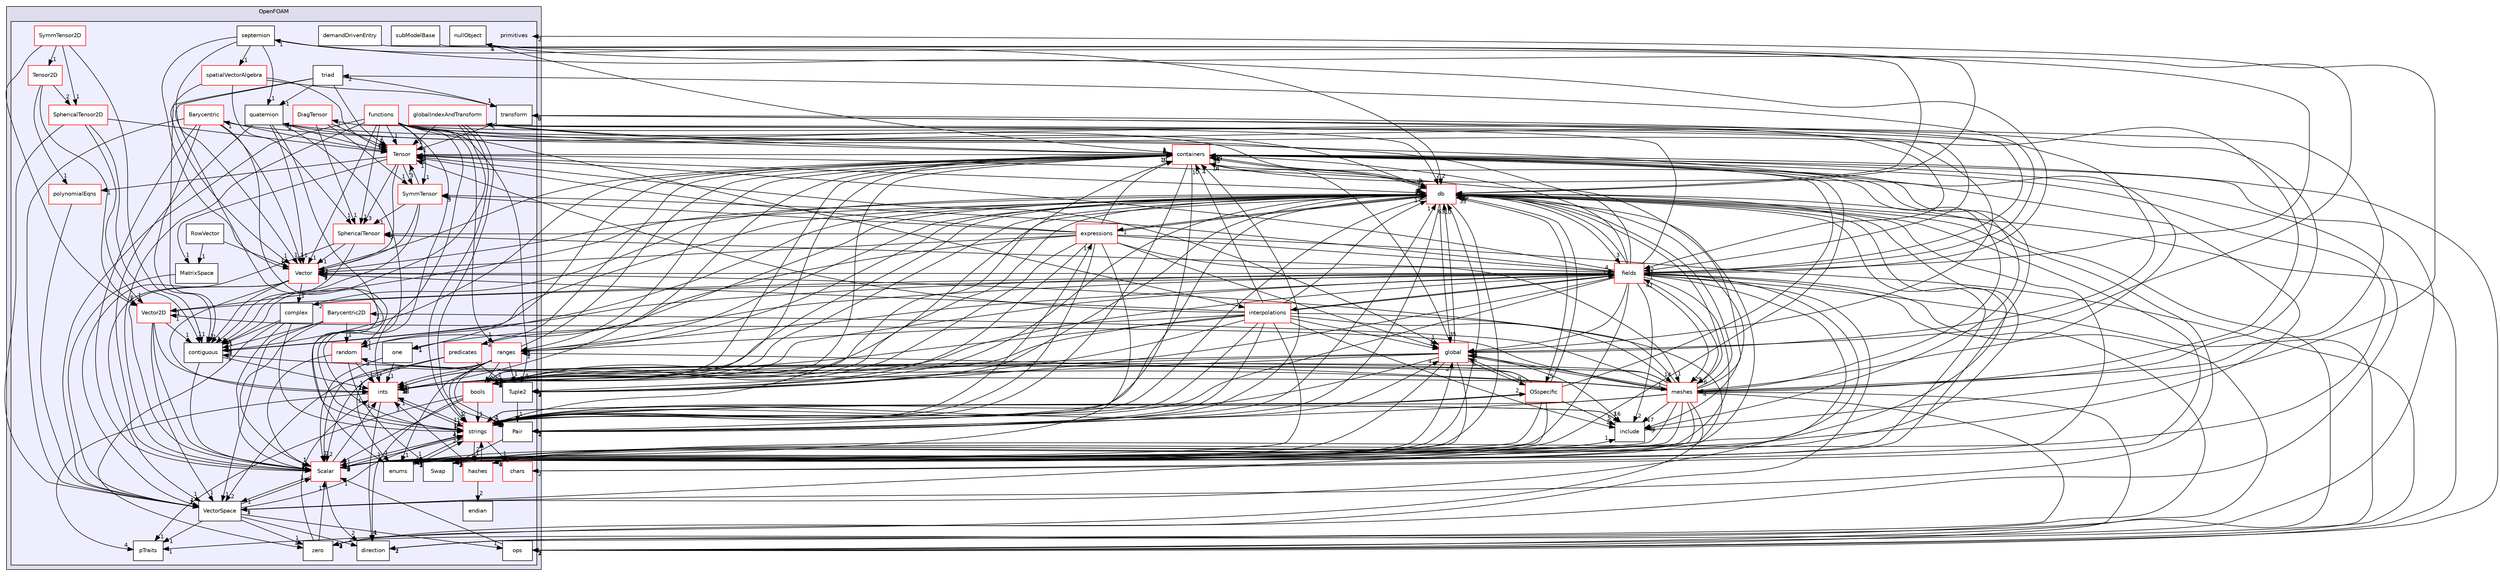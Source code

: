 digraph "src/OpenFOAM/primitives" {
  bgcolor=transparent;
  compound=true
  node [ fontsize="10", fontname="Helvetica"];
  edge [ labelfontsize="10", labelfontname="Helvetica"];
  subgraph clusterdir_c5473ff19b20e6ec4dfe5c310b3778a8 {
    graph [ bgcolor="#ddddee", pencolor="black", label="OpenFOAM" fontname="Helvetica", fontsize="10", URL="dir_c5473ff19b20e6ec4dfe5c310b3778a8.html"]
  subgraph clusterdir_3e50f45338116b169052b428016851aa {
    graph [ bgcolor="#eeeeff", pencolor="black", label="" URL="dir_3e50f45338116b169052b428016851aa.html"];
    dir_3e50f45338116b169052b428016851aa [shape=plaintext label="primitives"];
    dir_3c304ef3481c622fb6086e7ef28ab35d [shape=box label="Barycentric" color="red" fillcolor="white" style="filled" URL="dir_3c304ef3481c622fb6086e7ef28ab35d.html"];
    dir_6e8a170138ae6b8d987b72ceda6fbe53 [shape=box label="Barycentric2D" color="red" fillcolor="white" style="filled" URL="dir_6e8a170138ae6b8d987b72ceda6fbe53.html"];
    dir_a082e25d5e52ccf3d098e28b00b761b2 [shape=box label="bools" color="red" fillcolor="white" style="filled" URL="dir_a082e25d5e52ccf3d098e28b00b761b2.html"];
    dir_88dabb3705a9b13be16987836626f570 [shape=box label="chars" color="red" fillcolor="white" style="filled" URL="dir_88dabb3705a9b13be16987836626f570.html"];
    dir_9b55caa1365775a4268140b8f5b75f1d [shape=box label="complex" color="black" fillcolor="white" style="filled" URL="dir_9b55caa1365775a4268140b8f5b75f1d.html"];
    dir_1b29830830533868fb04f0e807b2ad78 [shape=box label="contiguous" color="black" fillcolor="white" style="filled" URL="dir_1b29830830533868fb04f0e807b2ad78.html"];
    dir_1ed90ee36d758fb385aa8ec7e8669419 [shape=box label="demandDrivenEntry" color="black" fillcolor="white" style="filled" URL="dir_1ed90ee36d758fb385aa8ec7e8669419.html"];
    dir_537bace1925cccf901fb30a89ca4875a [shape=box label="DiagTensor" color="red" fillcolor="white" style="filled" URL="dir_537bace1925cccf901fb30a89ca4875a.html"];
    dir_19dbf0591cffda9f7a5a990739e1850d [shape=box label="direction" color="black" fillcolor="white" style="filled" URL="dir_19dbf0591cffda9f7a5a990739e1850d.html"];
    dir_b969870e063da0027f3eeeec2b37d4ff [shape=box label="endian" color="black" fillcolor="white" style="filled" URL="dir_b969870e063da0027f3eeeec2b37d4ff.html"];
    dir_b997e59254caaf3bad833df621f73e31 [shape=box label="enums" color="black" fillcolor="white" style="filled" URL="dir_b997e59254caaf3bad833df621f73e31.html"];
    dir_d9e7e9a9f2a6b8c09f93ad92e1b15a84 [shape=box label="functions" color="red" fillcolor="white" style="filled" URL="dir_d9e7e9a9f2a6b8c09f93ad92e1b15a84.html"];
    dir_9dc1ed12f67003981c0fdb09742bb52c [shape=box label="globalIndexAndTransform" color="red" fillcolor="white" style="filled" URL="dir_9dc1ed12f67003981c0fdb09742bb52c.html"];
    dir_4283faa153a5178e565ef547cd992a0a [shape=box label="hashes" color="red" fillcolor="white" style="filled" URL="dir_4283faa153a5178e565ef547cd992a0a.html"];
    dir_086c067a0e64eeb439d30ae0c44248d8 [shape=box label="ints" color="red" fillcolor="white" style="filled" URL="dir_086c067a0e64eeb439d30ae0c44248d8.html"];
    dir_74bb8d3ac938216a63ff87e7c9cc403c [shape=box label="MatrixSpace" color="black" fillcolor="white" style="filled" URL="dir_74bb8d3ac938216a63ff87e7c9cc403c.html"];
    dir_7aca3e0a7045fc902b8f4d4bfc476d9f [shape=box label="nullObject" color="black" fillcolor="white" style="filled" URL="dir_7aca3e0a7045fc902b8f4d4bfc476d9f.html"];
    dir_688e2bf6a1af855b6f70d5e0e0f050d5 [shape=box label="one" color="black" fillcolor="white" style="filled" URL="dir_688e2bf6a1af855b6f70d5e0e0f050d5.html"];
    dir_a75a9acad7a860e8b6287c25a4913686 [shape=box label="ops" color="black" fillcolor="white" style="filled" URL="dir_a75a9acad7a860e8b6287c25a4913686.html"];
    dir_4866e0e18efe39e2716d157b44dfa36c [shape=box label="Pair" color="black" fillcolor="white" style="filled" URL="dir_4866e0e18efe39e2716d157b44dfa36c.html"];
    dir_ea22b97d585b581f8109179e40307995 [shape=box label="polynomialEqns" color="red" fillcolor="white" style="filled" URL="dir_ea22b97d585b581f8109179e40307995.html"];
    dir_c5310d42e60bc2d86d8ccd69cfb60245 [shape=box label="predicates" color="red" fillcolor="white" style="filled" URL="dir_c5310d42e60bc2d86d8ccd69cfb60245.html"];
    dir_a71222f4f105181f964ceb320add37f5 [shape=box label="pTraits" color="black" fillcolor="white" style="filled" URL="dir_a71222f4f105181f964ceb320add37f5.html"];
    dir_7f2355fb07e96b002f5e0fef21d9e5dc [shape=box label="quaternion" color="black" fillcolor="white" style="filled" URL="dir_7f2355fb07e96b002f5e0fef21d9e5dc.html"];
    dir_fe902bc9ff5b589eb0ead5d28c94889f [shape=box label="random" color="red" fillcolor="white" style="filled" URL="dir_fe902bc9ff5b589eb0ead5d28c94889f.html"];
    dir_4c2d2f51554615c82797d0537eafbb2e [shape=box label="ranges" color="red" fillcolor="white" style="filled" URL="dir_4c2d2f51554615c82797d0537eafbb2e.html"];
    dir_3073982a3e901484828b41a110ebd059 [shape=box label="RowVector" color="black" fillcolor="white" style="filled" URL="dir_3073982a3e901484828b41a110ebd059.html"];
    dir_b4f4914e791ff496381862f16be45bae [shape=box label="Scalar" color="red" fillcolor="white" style="filled" URL="dir_b4f4914e791ff496381862f16be45bae.html"];
    dir_8ff6743b6a552605fbcfa0c2fa86cf35 [shape=box label="septernion" color="black" fillcolor="white" style="filled" URL="dir_8ff6743b6a552605fbcfa0c2fa86cf35.html"];
    dir_0d054148b2ad42a055e9a559a10add02 [shape=box label="spatialVectorAlgebra" color="red" fillcolor="white" style="filled" URL="dir_0d054148b2ad42a055e9a559a10add02.html"];
    dir_b065e1a4bed1b058c87ac57271f42191 [shape=box label="SphericalTensor" color="red" fillcolor="white" style="filled" URL="dir_b065e1a4bed1b058c87ac57271f42191.html"];
    dir_03cbbdc57deccee747de3682b626c91e [shape=box label="SphericalTensor2D" color="red" fillcolor="white" style="filled" URL="dir_03cbbdc57deccee747de3682b626c91e.html"];
    dir_ce1ee507886310df0e74ee2e624fbc88 [shape=box label="strings" color="red" fillcolor="white" style="filled" URL="dir_ce1ee507886310df0e74ee2e624fbc88.html"];
    dir_a5ab764987886a96b81db1b910e5c021 [shape=box label="subModelBase" color="black" fillcolor="white" style="filled" URL="dir_a5ab764987886a96b81db1b910e5c021.html"];
    dir_231fc2a74f204112d6236cb009e595a2 [shape=box label="Swap" color="black" fillcolor="white" style="filled" URL="dir_231fc2a74f204112d6236cb009e595a2.html"];
    dir_1dd80385453c5b0e9d626c2fdc4e90dc [shape=box label="SymmTensor" color="red" fillcolor="white" style="filled" URL="dir_1dd80385453c5b0e9d626c2fdc4e90dc.html"];
    dir_0c2340d1dbdaa835dd760c22e129bc79 [shape=box label="SymmTensor2D" color="red" fillcolor="white" style="filled" URL="dir_0c2340d1dbdaa835dd760c22e129bc79.html"];
    dir_15da0e2a135f43ffeb4645c968ce8ac7 [shape=box label="Tensor" color="red" fillcolor="white" style="filled" URL="dir_15da0e2a135f43ffeb4645c968ce8ac7.html"];
    dir_af3b3c32572abb73a47caea053f82d3c [shape=box label="Tensor2D" color="red" fillcolor="white" style="filled" URL="dir_af3b3c32572abb73a47caea053f82d3c.html"];
    dir_9cf74317c7eb616c4d20a1fef726f411 [shape=box label="transform" color="black" fillcolor="white" style="filled" URL="dir_9cf74317c7eb616c4d20a1fef726f411.html"];
    dir_7aa2f3f4e81b54d7787de8b5589ce6c4 [shape=box label="triad" color="black" fillcolor="white" style="filled" URL="dir_7aa2f3f4e81b54d7787de8b5589ce6c4.html"];
    dir_246f7a9c53924f474d87efd38f207066 [shape=box label="Tuple2" color="black" fillcolor="white" style="filled" URL="dir_246f7a9c53924f474d87efd38f207066.html"];
    dir_6ef5fbba1c02603637a533e2f686aa62 [shape=box label="Vector" color="red" fillcolor="white" style="filled" URL="dir_6ef5fbba1c02603637a533e2f686aa62.html"];
    dir_974ac155d7c04ce7d59446545c00b04b [shape=box label="Vector2D" color="red" fillcolor="white" style="filled" URL="dir_974ac155d7c04ce7d59446545c00b04b.html"];
    dir_67e43ffa00fdb90d8ab20f3d61175616 [shape=box label="VectorSpace" color="black" fillcolor="white" style="filled" URL="dir_67e43ffa00fdb90d8ab20f3d61175616.html"];
    dir_2de54a351530e9f436fe9bce6ce952a7 [shape=box label="zero" color="black" fillcolor="white" style="filled" URL="dir_2de54a351530e9f436fe9bce6ce952a7.html"];
  }
  }
  dir_962442b8f989d5529fab5e0f0e4ffb74 [shape=box label="fields" color="red" URL="dir_962442b8f989d5529fab5e0f0e4ffb74.html"];
  dir_19d0872053bde092be81d7fe3f56cbf7 [shape=box label="containers" color="red" URL="dir_19d0872053bde092be81d7fe3f56cbf7.html"];
  dir_e764f87aebd421bcba631b254777cd25 [shape=box label="interpolations" color="red" URL="dir_e764f87aebd421bcba631b254777cd25.html"];
  dir_aa2423979fb45fc41c393a5db370ab21 [shape=box label="meshes" color="red" URL="dir_aa2423979fb45fc41c393a5db370ab21.html"];
  dir_63c634f7a7cfd679ac26c67fb30fc32f [shape=box label="db" color="red" URL="dir_63c634f7a7cfd679ac26c67fb30fc32f.html"];
  dir_8583492183f4d27c76555f8f333dd07b [shape=box label="global" color="red" URL="dir_8583492183f4d27c76555f8f333dd07b.html"];
  dir_fa8eb60ad2eb9e73026ecc23442a4b28 [shape=box label="expressions" color="red" URL="dir_fa8eb60ad2eb9e73026ecc23442a4b28.html"];
  dir_e954e9f5966bc1c681a414ec8bd0ee15 [shape=box label="include" URL="dir_e954e9f5966bc1c681a414ec8bd0ee15.html"];
  dir_1e7df7a7407fc4618be5c18f76eb7b99 [shape=box label="OSspecific" color="red" URL="dir_1e7df7a7407fc4618be5c18f76eb7b99.html"];
  dir_a5ab764987886a96b81db1b910e5c021->dir_63c634f7a7cfd679ac26c67fb30fc32f [headlabel="1", labeldistance=1.5 headhref="dir_002742_002218.html"];
  dir_6e8a170138ae6b8d987b72ceda6fbe53->dir_fe902bc9ff5b589eb0ead5d28c94889f [headlabel="1", labeldistance=1.5 headhref="dir_002632_002702.html"];
  dir_6e8a170138ae6b8d987b72ceda6fbe53->dir_b4f4914e791ff496381862f16be45bae [headlabel="1", labeldistance=1.5 headhref="dir_002632_002711.html"];
  dir_6e8a170138ae6b8d987b72ceda6fbe53->dir_67e43ffa00fdb90d8ab20f3d61175616 [headlabel="1", labeldistance=1.5 headhref="dir_002632_002770.html"];
  dir_6e8a170138ae6b8d987b72ceda6fbe53->dir_1b29830830533868fb04f0e807b2ad78 [headlabel="1", labeldistance=1.5 headhref="dir_002632_002642.html"];
  dir_ea22b97d585b581f8109179e40307995->dir_67e43ffa00fdb90d8ab20f3d61175616 [headlabel="1", labeldistance=1.5 headhref="dir_002694_002770.html"];
  dir_19dbf0591cffda9f7a5a990739e1850d->dir_63c634f7a7cfd679ac26c67fb30fc32f [headlabel="1", labeldistance=1.5 headhref="dir_002646_002218.html"];
  dir_af3b3c32572abb73a47caea053f82d3c->dir_ea22b97d585b581f8109179e40307995 [headlabel="1", labeldistance=1.5 headhref="dir_002755_002694.html"];
  dir_af3b3c32572abb73a47caea053f82d3c->dir_03cbbdc57deccee747de3682b626c91e [headlabel="2", labeldistance=1.5 headhref="dir_002755_002729.html"];
  dir_af3b3c32572abb73a47caea053f82d3c->dir_974ac155d7c04ce7d59446545c00b04b [headlabel="2", labeldistance=1.5 headhref="dir_002755_002767.html"];
  dir_0d054148b2ad42a055e9a559a10add02->dir_15da0e2a135f43ffeb4645c968ce8ac7 [headlabel="2", labeldistance=1.5 headhref="dir_002717_002749.html"];
  dir_0d054148b2ad42a055e9a559a10add02->dir_9cf74317c7eb616c4d20a1fef726f411 [headlabel="1", labeldistance=1.5 headhref="dir_002717_002757.html"];
  dir_0d054148b2ad42a055e9a559a10add02->dir_6ef5fbba1c02603637a533e2f686aa62 [headlabel="1", labeldistance=1.5 headhref="dir_002717_002760.html"];
  dir_0d054148b2ad42a055e9a559a10add02->dir_b065e1a4bed1b058c87ac57271f42191 [headlabel="1", labeldistance=1.5 headhref="dir_002717_002726.html"];
  dir_962442b8f989d5529fab5e0f0e4ffb74->dir_19dbf0591cffda9f7a5a990739e1850d [headlabel="2", labeldistance=1.5 headhref="dir_002305_002646.html"];
  dir_962442b8f989d5529fab5e0f0e4ffb74->dir_19d0872053bde092be81d7fe3f56cbf7 [headlabel="11", labeldistance=1.5 headhref="dir_002305_002156.html"];
  dir_962442b8f989d5529fab5e0f0e4ffb74->dir_ce1ee507886310df0e74ee2e624fbc88 [headlabel="1", labeldistance=1.5 headhref="dir_002305_002731.html"];
  dir_962442b8f989d5529fab5e0f0e4ffb74->dir_a082e25d5e52ccf3d098e28b00b761b2 [headlabel="2", labeldistance=1.5 headhref="dir_002305_002634.html"];
  dir_962442b8f989d5529fab5e0f0e4ffb74->dir_15da0e2a135f43ffeb4645c968ce8ac7 [headlabel="5", labeldistance=1.5 headhref="dir_002305_002749.html"];
  dir_962442b8f989d5529fab5e0f0e4ffb74->dir_246f7a9c53924f474d87efd38f207066 [headlabel="2", labeldistance=1.5 headhref="dir_002305_002759.html"];
  dir_962442b8f989d5529fab5e0f0e4ffb74->dir_7f2355fb07e96b002f5e0fef21d9e5dc [headlabel="2", labeldistance=1.5 headhref="dir_002305_002701.html"];
  dir_962442b8f989d5529fab5e0f0e4ffb74->dir_231fc2a74f204112d6236cb009e595a2 [headlabel="1", labeldistance=1.5 headhref="dir_002305_002743.html"];
  dir_962442b8f989d5529fab5e0f0e4ffb74->dir_e764f87aebd421bcba631b254777cd25 [headlabel="1", labeldistance=1.5 headhref="dir_002305_002419.html"];
  dir_962442b8f989d5529fab5e0f0e4ffb74->dir_9b55caa1365775a4268140b8f5b75f1d [headlabel="2", labeldistance=1.5 headhref="dir_002305_002641.html"];
  dir_962442b8f989d5529fab5e0f0e4ffb74->dir_7aa2f3f4e81b54d7787de8b5589ce6c4 [headlabel="2", labeldistance=1.5 headhref="dir_002305_002758.html"];
  dir_962442b8f989d5529fab5e0f0e4ffb74->dir_688e2bf6a1af855b6f70d5e0e0f050d5 [headlabel="1", labeldistance=1.5 headhref="dir_002305_002691.html"];
  dir_962442b8f989d5529fab5e0f0e4ffb74->dir_aa2423979fb45fc41c393a5db370ab21 [headlabel="29", labeldistance=1.5 headhref="dir_002305_002525.html"];
  dir_962442b8f989d5529fab5e0f0e4ffb74->dir_2de54a351530e9f436fe9bce6ce952a7 [headlabel="1", labeldistance=1.5 headhref="dir_002305_002771.html"];
  dir_962442b8f989d5529fab5e0f0e4ffb74->dir_9cf74317c7eb616c4d20a1fef726f411 [headlabel="6", labeldistance=1.5 headhref="dir_002305_002757.html"];
  dir_962442b8f989d5529fab5e0f0e4ffb74->dir_a75a9acad7a860e8b6287c25a4913686 [headlabel="1", labeldistance=1.5 headhref="dir_002305_002692.html"];
  dir_962442b8f989d5529fab5e0f0e4ffb74->dir_b4f4914e791ff496381862f16be45bae [headlabel="9", labeldistance=1.5 headhref="dir_002305_002711.html"];
  dir_962442b8f989d5529fab5e0f0e4ffb74->dir_6ef5fbba1c02603637a533e2f686aa62 [headlabel="4", labeldistance=1.5 headhref="dir_002305_002760.html"];
  dir_962442b8f989d5529fab5e0f0e4ffb74->dir_63c634f7a7cfd679ac26c67fb30fc32f [headlabel="64", labeldistance=1.5 headhref="dir_002305_002218.html"];
  dir_962442b8f989d5529fab5e0f0e4ffb74->dir_8583492183f4d27c76555f8f333dd07b [headlabel="2", labeldistance=1.5 headhref="dir_002305_002385.html"];
  dir_962442b8f989d5529fab5e0f0e4ffb74->dir_4c2d2f51554615c82797d0537eafbb2e [headlabel="1", labeldistance=1.5 headhref="dir_002305_002704.html"];
  dir_962442b8f989d5529fab5e0f0e4ffb74->dir_67e43ffa00fdb90d8ab20f3d61175616 [headlabel="3", labeldistance=1.5 headhref="dir_002305_002770.html"];
  dir_962442b8f989d5529fab5e0f0e4ffb74->dir_537bace1925cccf901fb30a89ca4875a [headlabel="2", labeldistance=1.5 headhref="dir_002305_002644.html"];
  dir_962442b8f989d5529fab5e0f0e4ffb74->dir_8ff6743b6a552605fbcfa0c2fa86cf35 [headlabel="1", labeldistance=1.5 headhref="dir_002305_002716.html"];
  dir_962442b8f989d5529fab5e0f0e4ffb74->dir_974ac155d7c04ce7d59446545c00b04b [headlabel="1", labeldistance=1.5 headhref="dir_002305_002767.html"];
  dir_962442b8f989d5529fab5e0f0e4ffb74->dir_7aca3e0a7045fc902b8f4d4bfc476d9f [headlabel="1", labeldistance=1.5 headhref="dir_002305_002690.html"];
  dir_962442b8f989d5529fab5e0f0e4ffb74->dir_e954e9f5966bc1c681a414ec8bd0ee15 [headlabel="2", labeldistance=1.5 headhref="dir_002305_002418.html"];
  dir_962442b8f989d5529fab5e0f0e4ffb74->dir_b065e1a4bed1b058c87ac57271f42191 [headlabel="7", labeldistance=1.5 headhref="dir_002305_002726.html"];
  dir_962442b8f989d5529fab5e0f0e4ffb74->dir_1b29830830533868fb04f0e807b2ad78 [headlabel="2", labeldistance=1.5 headhref="dir_002305_002642.html"];
  dir_962442b8f989d5529fab5e0f0e4ffb74->dir_086c067a0e64eeb439d30ae0c44248d8 [headlabel="5", labeldistance=1.5 headhref="dir_002305_002677.html"];
  dir_962442b8f989d5529fab5e0f0e4ffb74->dir_b997e59254caaf3bad833df621f73e31 [headlabel="1", labeldistance=1.5 headhref="dir_002305_002648.html"];
  dir_962442b8f989d5529fab5e0f0e4ffb74->dir_1dd80385453c5b0e9d626c2fdc4e90dc [headlabel="4", labeldistance=1.5 headhref="dir_002305_002744.html"];
  dir_19d0872053bde092be81d7fe3f56cbf7->dir_a082e25d5e52ccf3d098e28b00b761b2 [headlabel="2", labeldistance=1.5 headhref="dir_002156_002634.html"];
  dir_19d0872053bde092be81d7fe3f56cbf7->dir_ce1ee507886310df0e74ee2e624fbc88 [headlabel="2", labeldistance=1.5 headhref="dir_002156_002731.html"];
  dir_19d0872053bde092be81d7fe3f56cbf7->dir_231fc2a74f204112d6236cb009e595a2 [headlabel="3", labeldistance=1.5 headhref="dir_002156_002743.html"];
  dir_19d0872053bde092be81d7fe3f56cbf7->dir_688e2bf6a1af855b6f70d5e0e0f050d5 [headlabel="1", labeldistance=1.5 headhref="dir_002156_002691.html"];
  dir_19d0872053bde092be81d7fe3f56cbf7->dir_2de54a351530e9f436fe9bce6ce952a7 [headlabel="4", labeldistance=1.5 headhref="dir_002156_002771.html"];
  dir_19d0872053bde092be81d7fe3f56cbf7->dir_a75a9acad7a860e8b6287c25a4913686 [headlabel="2", labeldistance=1.5 headhref="dir_002156_002692.html"];
  dir_19d0872053bde092be81d7fe3f56cbf7->dir_63c634f7a7cfd679ac26c67fb30fc32f [headlabel="55", labeldistance=1.5 headhref="dir_002156_002218.html"];
  dir_19d0872053bde092be81d7fe3f56cbf7->dir_4866e0e18efe39e2716d157b44dfa36c [headlabel="2", labeldistance=1.5 headhref="dir_002156_002693.html"];
  dir_19d0872053bde092be81d7fe3f56cbf7->dir_4c2d2f51554615c82797d0537eafbb2e [headlabel="7", labeldistance=1.5 headhref="dir_002156_002704.html"];
  dir_19d0872053bde092be81d7fe3f56cbf7->dir_a71222f4f105181f964ceb320add37f5 [headlabel="1", labeldistance=1.5 headhref="dir_002156_002700.html"];
  dir_19d0872053bde092be81d7fe3f56cbf7->dir_7aca3e0a7045fc902b8f4d4bfc476d9f [headlabel="4", labeldistance=1.5 headhref="dir_002156_002690.html"];
  dir_19d0872053bde092be81d7fe3f56cbf7->dir_e954e9f5966bc1c681a414ec8bd0ee15 [headlabel="3", labeldistance=1.5 headhref="dir_002156_002418.html"];
  dir_19d0872053bde092be81d7fe3f56cbf7->dir_1b29830830533868fb04f0e807b2ad78 [headlabel="7", labeldistance=1.5 headhref="dir_002156_002642.html"];
  dir_19d0872053bde092be81d7fe3f56cbf7->dir_086c067a0e64eeb439d30ae0c44248d8 [headlabel="23", labeldistance=1.5 headhref="dir_002156_002677.html"];
  dir_19d0872053bde092be81d7fe3f56cbf7->dir_4283faa153a5178e565ef547cd992a0a [headlabel="3", labeldistance=1.5 headhref="dir_002156_002673.html"];
  dir_ce1ee507886310df0e74ee2e624fbc88->dir_19d0872053bde092be81d7fe3f56cbf7 [headlabel="10", labeldistance=1.5 headhref="dir_002731_002156.html"];
  dir_ce1ee507886310df0e74ee2e624fbc88->dir_b4f4914e791ff496381862f16be45bae [headlabel="1", labeldistance=1.5 headhref="dir_002731_002711.html"];
  dir_ce1ee507886310df0e74ee2e624fbc88->dir_63c634f7a7cfd679ac26c67fb30fc32f [headlabel="22", labeldistance=1.5 headhref="dir_002731_002218.html"];
  dir_ce1ee507886310df0e74ee2e624fbc88->dir_88dabb3705a9b13be16987836626f570 [headlabel="1", labeldistance=1.5 headhref="dir_002731_002638.html"];
  dir_ce1ee507886310df0e74ee2e624fbc88->dir_8583492183f4d27c76555f8f333dd07b [headlabel="4", labeldistance=1.5 headhref="dir_002731_002385.html"];
  dir_ce1ee507886310df0e74ee2e624fbc88->dir_fa8eb60ad2eb9e73026ecc23442a4b28 [headlabel="1", labeldistance=1.5 headhref="dir_002731_002297.html"];
  dir_ce1ee507886310df0e74ee2e624fbc88->dir_e954e9f5966bc1c681a414ec8bd0ee15 [headlabel="3", labeldistance=1.5 headhref="dir_002731_002418.html"];
  dir_ce1ee507886310df0e74ee2e624fbc88->dir_086c067a0e64eeb439d30ae0c44248d8 [headlabel="1", labeldistance=1.5 headhref="dir_002731_002677.html"];
  dir_ce1ee507886310df0e74ee2e624fbc88->dir_b997e59254caaf3bad833df621f73e31 [headlabel="1", labeldistance=1.5 headhref="dir_002731_002648.html"];
  dir_ce1ee507886310df0e74ee2e624fbc88->dir_4283faa153a5178e565ef547cd992a0a [headlabel="1", labeldistance=1.5 headhref="dir_002731_002673.html"];
  dir_ce1ee507886310df0e74ee2e624fbc88->dir_1e7df7a7407fc4618be5c18f76eb7b99 [headlabel="2", labeldistance=1.5 headhref="dir_002731_002944.html"];
  dir_a082e25d5e52ccf3d098e28b00b761b2->dir_19dbf0591cffda9f7a5a990739e1850d [headlabel="1", labeldistance=1.5 headhref="dir_002634_002646.html"];
  dir_a082e25d5e52ccf3d098e28b00b761b2->dir_19d0872053bde092be81d7fe3f56cbf7 [headlabel="1", labeldistance=1.5 headhref="dir_002634_002156.html"];
  dir_a082e25d5e52ccf3d098e28b00b761b2->dir_ce1ee507886310df0e74ee2e624fbc88 [headlabel="1", labeldistance=1.5 headhref="dir_002634_002731.html"];
  dir_a082e25d5e52ccf3d098e28b00b761b2->dir_b4f4914e791ff496381862f16be45bae [headlabel="1", labeldistance=1.5 headhref="dir_002634_002711.html"];
  dir_a082e25d5e52ccf3d098e28b00b761b2->dir_63c634f7a7cfd679ac26c67fb30fc32f [headlabel="6", labeldistance=1.5 headhref="dir_002634_002218.html"];
  dir_a082e25d5e52ccf3d098e28b00b761b2->dir_a71222f4f105181f964ceb320add37f5 [headlabel="1", labeldistance=1.5 headhref="dir_002634_002700.html"];
  dir_15da0e2a135f43ffeb4645c968ce8ac7->dir_ea22b97d585b581f8109179e40307995 [headlabel="1", labeldistance=1.5 headhref="dir_002749_002694.html"];
  dir_15da0e2a135f43ffeb4645c968ce8ac7->dir_19d0872053bde092be81d7fe3f56cbf7 [headlabel="3", labeldistance=1.5 headhref="dir_002749_002156.html"];
  dir_15da0e2a135f43ffeb4645c968ce8ac7->dir_6ef5fbba1c02603637a533e2f686aa62 [headlabel="2", labeldistance=1.5 headhref="dir_002749_002760.html"];
  dir_15da0e2a135f43ffeb4645c968ce8ac7->dir_63c634f7a7cfd679ac26c67fb30fc32f [headlabel="3", labeldistance=1.5 headhref="dir_002749_002218.html"];
  dir_15da0e2a135f43ffeb4645c968ce8ac7->dir_8583492183f4d27c76555f8f333dd07b [headlabel="1", labeldistance=1.5 headhref="dir_002749_002385.html"];
  dir_15da0e2a135f43ffeb4645c968ce8ac7->dir_74bb8d3ac938216a63ff87e7c9cc403c [headlabel="1", labeldistance=1.5 headhref="dir_002749_002689.html"];
  dir_15da0e2a135f43ffeb4645c968ce8ac7->dir_b065e1a4bed1b058c87ac57271f42191 [headlabel="3", labeldistance=1.5 headhref="dir_002749_002726.html"];
  dir_15da0e2a135f43ffeb4645c968ce8ac7->dir_1dd80385453c5b0e9d626c2fdc4e90dc [headlabel="3", labeldistance=1.5 headhref="dir_002749_002744.html"];
  dir_246f7a9c53924f474d87efd38f207066->dir_63c634f7a7cfd679ac26c67fb30fc32f [headlabel="2", labeldistance=1.5 headhref="dir_002759_002218.html"];
  dir_246f7a9c53924f474d87efd38f207066->dir_4866e0e18efe39e2716d157b44dfa36c [headlabel="1", labeldistance=1.5 headhref="dir_002759_002693.html"];
  dir_7f2355fb07e96b002f5e0fef21d9e5dc->dir_ce1ee507886310df0e74ee2e624fbc88 [headlabel="1", labeldistance=1.5 headhref="dir_002701_002731.html"];
  dir_7f2355fb07e96b002f5e0fef21d9e5dc->dir_15da0e2a135f43ffeb4645c968ce8ac7 [headlabel="1", labeldistance=1.5 headhref="dir_002701_002749.html"];
  dir_7f2355fb07e96b002f5e0fef21d9e5dc->dir_b4f4914e791ff496381862f16be45bae [headlabel="1", labeldistance=1.5 headhref="dir_002701_002711.html"];
  dir_7f2355fb07e96b002f5e0fef21d9e5dc->dir_6ef5fbba1c02603637a533e2f686aa62 [headlabel="1", labeldistance=1.5 headhref="dir_002701_002760.html"];
  dir_7f2355fb07e96b002f5e0fef21d9e5dc->dir_63c634f7a7cfd679ac26c67fb30fc32f [headlabel="2", labeldistance=1.5 headhref="dir_002701_002218.html"];
  dir_7f2355fb07e96b002f5e0fef21d9e5dc->dir_b997e59254caaf3bad833df621f73e31 [headlabel="1", labeldistance=1.5 headhref="dir_002701_002648.html"];
  dir_e764f87aebd421bcba631b254777cd25->dir_962442b8f989d5529fab5e0f0e4ffb74 [headlabel="12", labeldistance=1.5 headhref="dir_002419_002305.html"];
  dir_e764f87aebd421bcba631b254777cd25->dir_19d0872053bde092be81d7fe3f56cbf7 [headlabel="10", labeldistance=1.5 headhref="dir_002419_002156.html"];
  dir_e764f87aebd421bcba631b254777cd25->dir_a082e25d5e52ccf3d098e28b00b761b2 [headlabel="1", labeldistance=1.5 headhref="dir_002419_002634.html"];
  dir_e764f87aebd421bcba631b254777cd25->dir_ce1ee507886310df0e74ee2e624fbc88 [headlabel="2", labeldistance=1.5 headhref="dir_002419_002731.html"];
  dir_e764f87aebd421bcba631b254777cd25->dir_15da0e2a135f43ffeb4645c968ce8ac7 [headlabel="1", labeldistance=1.5 headhref="dir_002419_002749.html"];
  dir_e764f87aebd421bcba631b254777cd25->dir_246f7a9c53924f474d87efd38f207066 [headlabel="2", labeldistance=1.5 headhref="dir_002419_002759.html"];
  dir_e764f87aebd421bcba631b254777cd25->dir_aa2423979fb45fc41c393a5db370ab21 [headlabel="14", labeldistance=1.5 headhref="dir_002419_002525.html"];
  dir_e764f87aebd421bcba631b254777cd25->dir_b4f4914e791ff496381862f16be45bae [headlabel="3", labeldistance=1.5 headhref="dir_002419_002711.html"];
  dir_e764f87aebd421bcba631b254777cd25->dir_6ef5fbba1c02603637a533e2f686aa62 [headlabel="1", labeldistance=1.5 headhref="dir_002419_002760.html"];
  dir_e764f87aebd421bcba631b254777cd25->dir_63c634f7a7cfd679ac26c67fb30fc32f [headlabel="17", labeldistance=1.5 headhref="dir_002419_002218.html"];
  dir_e764f87aebd421bcba631b254777cd25->dir_4866e0e18efe39e2716d157b44dfa36c [headlabel="1", labeldistance=1.5 headhref="dir_002419_002693.html"];
  dir_e764f87aebd421bcba631b254777cd25->dir_8583492183f4d27c76555f8f333dd07b [headlabel="2", labeldistance=1.5 headhref="dir_002419_002385.html"];
  dir_e764f87aebd421bcba631b254777cd25->dir_4c2d2f51554615c82797d0537eafbb2e [headlabel="1", labeldistance=1.5 headhref="dir_002419_002704.html"];
  dir_e764f87aebd421bcba631b254777cd25->dir_67e43ffa00fdb90d8ab20f3d61175616 [headlabel="1", labeldistance=1.5 headhref="dir_002419_002770.html"];
  dir_e764f87aebd421bcba631b254777cd25->dir_e954e9f5966bc1c681a414ec8bd0ee15 [headlabel="2", labeldistance=1.5 headhref="dir_002419_002418.html"];
  dir_e764f87aebd421bcba631b254777cd25->dir_086c067a0e64eeb439d30ae0c44248d8 [headlabel="2", labeldistance=1.5 headhref="dir_002419_002677.html"];
  dir_fe902bc9ff5b589eb0ead5d28c94889f->dir_231fc2a74f204112d6236cb009e595a2 [headlabel="1", labeldistance=1.5 headhref="dir_002702_002743.html"];
  dir_fe902bc9ff5b589eb0ead5d28c94889f->dir_b4f4914e791ff496381862f16be45bae [headlabel="1", labeldistance=1.5 headhref="dir_002702_002711.html"];
  dir_fe902bc9ff5b589eb0ead5d28c94889f->dir_63c634f7a7cfd679ac26c67fb30fc32f [headlabel="2", labeldistance=1.5 headhref="dir_002702_002218.html"];
  dir_fe902bc9ff5b589eb0ead5d28c94889f->dir_086c067a0e64eeb439d30ae0c44248d8 [headlabel="1", labeldistance=1.5 headhref="dir_002702_002677.html"];
  dir_9b55caa1365775a4268140b8f5b75f1d->dir_ce1ee507886310df0e74ee2e624fbc88 [headlabel="1", labeldistance=1.5 headhref="dir_002641_002731.html"];
  dir_9b55caa1365775a4268140b8f5b75f1d->dir_2de54a351530e9f436fe9bce6ce952a7 [headlabel="1", labeldistance=1.5 headhref="dir_002641_002771.html"];
  dir_9b55caa1365775a4268140b8f5b75f1d->dir_b4f4914e791ff496381862f16be45bae [headlabel="1", labeldistance=1.5 headhref="dir_002641_002711.html"];
  dir_9b55caa1365775a4268140b8f5b75f1d->dir_63c634f7a7cfd679ac26c67fb30fc32f [headlabel="1", labeldistance=1.5 headhref="dir_002641_002218.html"];
  dir_9b55caa1365775a4268140b8f5b75f1d->dir_1b29830830533868fb04f0e807b2ad78 [headlabel="1", labeldistance=1.5 headhref="dir_002641_002642.html"];
  dir_7aa2f3f4e81b54d7787de8b5589ce6c4->dir_15da0e2a135f43ffeb4645c968ce8ac7 [headlabel="1", labeldistance=1.5 headhref="dir_002758_002749.html"];
  dir_7aa2f3f4e81b54d7787de8b5589ce6c4->dir_7f2355fb07e96b002f5e0fef21d9e5dc [headlabel="1", labeldistance=1.5 headhref="dir_002758_002701.html"];
  dir_7aa2f3f4e81b54d7787de8b5589ce6c4->dir_9cf74317c7eb616c4d20a1fef726f411 [headlabel="1", labeldistance=1.5 headhref="dir_002758_002757.html"];
  dir_7aa2f3f4e81b54d7787de8b5589ce6c4->dir_6ef5fbba1c02603637a533e2f686aa62 [headlabel="1", labeldistance=1.5 headhref="dir_002758_002760.html"];
  dir_7aa2f3f4e81b54d7787de8b5589ce6c4->dir_1b29830830533868fb04f0e807b2ad78 [headlabel="1", labeldistance=1.5 headhref="dir_002758_002642.html"];
  dir_aa2423979fb45fc41c393a5db370ab21->dir_6e8a170138ae6b8d987b72ceda6fbe53 [headlabel="1", labeldistance=1.5 headhref="dir_002525_002632.html"];
  dir_aa2423979fb45fc41c393a5db370ab21->dir_19dbf0591cffda9f7a5a990739e1850d [headlabel="1", labeldistance=1.5 headhref="dir_002525_002646.html"];
  dir_aa2423979fb45fc41c393a5db370ab21->dir_962442b8f989d5529fab5e0f0e4ffb74 [headlabel="42", labeldistance=1.5 headhref="dir_002525_002305.html"];
  dir_aa2423979fb45fc41c393a5db370ab21->dir_19d0872053bde092be81d7fe3f56cbf7 [headlabel="129", labeldistance=1.5 headhref="dir_002525_002156.html"];
  dir_aa2423979fb45fc41c393a5db370ab21->dir_a082e25d5e52ccf3d098e28b00b761b2 [headlabel="11", labeldistance=1.5 headhref="dir_002525_002634.html"];
  dir_aa2423979fb45fc41c393a5db370ab21->dir_ce1ee507886310df0e74ee2e624fbc88 [headlabel="8", labeldistance=1.5 headhref="dir_002525_002731.html"];
  dir_aa2423979fb45fc41c393a5db370ab21->dir_15da0e2a135f43ffeb4645c968ce8ac7 [headlabel="2", labeldistance=1.5 headhref="dir_002525_002749.html"];
  dir_aa2423979fb45fc41c393a5db370ab21->dir_231fc2a74f204112d6236cb009e595a2 [headlabel="2", labeldistance=1.5 headhref="dir_002525_002743.html"];
  dir_aa2423979fb45fc41c393a5db370ab21->dir_fe902bc9ff5b589eb0ead5d28c94889f [headlabel="3", labeldistance=1.5 headhref="dir_002525_002702.html"];
  dir_aa2423979fb45fc41c393a5db370ab21->dir_2de54a351530e9f436fe9bce6ce952a7 [headlabel="2", labeldistance=1.5 headhref="dir_002525_002771.html"];
  dir_aa2423979fb45fc41c393a5db370ab21->dir_a75a9acad7a860e8b6287c25a4913686 [headlabel="2", labeldistance=1.5 headhref="dir_002525_002692.html"];
  dir_aa2423979fb45fc41c393a5db370ab21->dir_9cf74317c7eb616c4d20a1fef726f411 [headlabel="3", labeldistance=1.5 headhref="dir_002525_002757.html"];
  dir_aa2423979fb45fc41c393a5db370ab21->dir_b4f4914e791ff496381862f16be45bae [headlabel="3", labeldistance=1.5 headhref="dir_002525_002711.html"];
  dir_aa2423979fb45fc41c393a5db370ab21->dir_6ef5fbba1c02603637a533e2f686aa62 [headlabel="5", labeldistance=1.5 headhref="dir_002525_002760.html"];
  dir_aa2423979fb45fc41c393a5db370ab21->dir_63c634f7a7cfd679ac26c67fb30fc32f [headlabel="119", labeldistance=1.5 headhref="dir_002525_002218.html"];
  dir_aa2423979fb45fc41c393a5db370ab21->dir_4866e0e18efe39e2716d157b44dfa36c [headlabel="7", labeldistance=1.5 headhref="dir_002525_002693.html"];
  dir_aa2423979fb45fc41c393a5db370ab21->dir_8583492183f4d27c76555f8f333dd07b [headlabel="6", labeldistance=1.5 headhref="dir_002525_002385.html"];
  dir_aa2423979fb45fc41c393a5db370ab21->dir_4c2d2f51554615c82797d0537eafbb2e [headlabel="1", labeldistance=1.5 headhref="dir_002525_002704.html"];
  dir_aa2423979fb45fc41c393a5db370ab21->dir_974ac155d7c04ce7d59446545c00b04b [headlabel="1", labeldistance=1.5 headhref="dir_002525_002767.html"];
  dir_aa2423979fb45fc41c393a5db370ab21->dir_e954e9f5966bc1c681a414ec8bd0ee15 [headlabel="17", labeldistance=1.5 headhref="dir_002525_002418.html"];
  dir_aa2423979fb45fc41c393a5db370ab21->dir_1b29830830533868fb04f0e807b2ad78 [headlabel="1", labeldistance=1.5 headhref="dir_002525_002642.html"];
  dir_aa2423979fb45fc41c393a5db370ab21->dir_086c067a0e64eeb439d30ae0c44248d8 [headlabel="30", labeldistance=1.5 headhref="dir_002525_002677.html"];
  dir_aa2423979fb45fc41c393a5db370ab21->dir_9dc1ed12f67003981c0fdb09742bb52c [headlabel="5", labeldistance=1.5 headhref="dir_002525_002671.html"];
  dir_aa2423979fb45fc41c393a5db370ab21->dir_b997e59254caaf3bad833df621f73e31 [headlabel="2", labeldistance=1.5 headhref="dir_002525_002648.html"];
  dir_aa2423979fb45fc41c393a5db370ab21->dir_3c304ef3481c622fb6086e7ef28ab35d [headlabel="1", labeldistance=1.5 headhref="dir_002525_002629.html"];
  dir_688e2bf6a1af855b6f70d5e0e0f050d5->dir_b4f4914e791ff496381862f16be45bae [headlabel="1", labeldistance=1.5 headhref="dir_002691_002711.html"];
  dir_688e2bf6a1af855b6f70d5e0e0f050d5->dir_086c067a0e64eeb439d30ae0c44248d8 [headlabel="1", labeldistance=1.5 headhref="dir_002691_002677.html"];
  dir_c5310d42e60bc2d86d8ccd69cfb60245->dir_19d0872053bde092be81d7fe3f56cbf7 [headlabel="3", labeldistance=1.5 headhref="dir_002698_002156.html"];
  dir_c5310d42e60bc2d86d8ccd69cfb60245->dir_246f7a9c53924f474d87efd38f207066 [headlabel="2", labeldistance=1.5 headhref="dir_002698_002759.html"];
  dir_c5310d42e60bc2d86d8ccd69cfb60245->dir_b4f4914e791ff496381862f16be45bae [headlabel="1", labeldistance=1.5 headhref="dir_002698_002711.html"];
  dir_c5310d42e60bc2d86d8ccd69cfb60245->dir_b997e59254caaf3bad833df621f73e31 [headlabel="1", labeldistance=1.5 headhref="dir_002698_002648.html"];
  dir_03cbbdc57deccee747de3682b626c91e->dir_15da0e2a135f43ffeb4645c968ce8ac7 [headlabel="1", labeldistance=1.5 headhref="dir_002729_002749.html"];
  dir_03cbbdc57deccee747de3682b626c91e->dir_67e43ffa00fdb90d8ab20f3d61175616 [headlabel="1", labeldistance=1.5 headhref="dir_002729_002770.html"];
  dir_03cbbdc57deccee747de3682b626c91e->dir_974ac155d7c04ce7d59446545c00b04b [headlabel="1", labeldistance=1.5 headhref="dir_002729_002767.html"];
  dir_03cbbdc57deccee747de3682b626c91e->dir_1b29830830533868fb04f0e807b2ad78 [headlabel="1", labeldistance=1.5 headhref="dir_002729_002642.html"];
  dir_3073982a3e901484828b41a110ebd059->dir_6ef5fbba1c02603637a533e2f686aa62 [headlabel="1", labeldistance=1.5 headhref="dir_002710_002760.html"];
  dir_3073982a3e901484828b41a110ebd059->dir_74bb8d3ac938216a63ff87e7c9cc403c [headlabel="1", labeldistance=1.5 headhref="dir_002710_002689.html"];
  dir_2de54a351530e9f436fe9bce6ce952a7->dir_b4f4914e791ff496381862f16be45bae [headlabel="1", labeldistance=1.5 headhref="dir_002771_002711.html"];
  dir_2de54a351530e9f436fe9bce6ce952a7->dir_086c067a0e64eeb439d30ae0c44248d8 [headlabel="1", labeldistance=1.5 headhref="dir_002771_002677.html"];
  dir_9cf74317c7eb616c4d20a1fef726f411->dir_15da0e2a135f43ffeb4645c968ce8ac7 [headlabel="1", labeldistance=1.5 headhref="dir_002757_002749.html"];
  dir_9cf74317c7eb616c4d20a1fef726f411->dir_8583492183f4d27c76555f8f333dd07b [headlabel="1", labeldistance=1.5 headhref="dir_002757_002385.html"];
  dir_a75a9acad7a860e8b6287c25a4913686->dir_962442b8f989d5529fab5e0f0e4ffb74 [headlabel="1", labeldistance=1.5 headhref="dir_002692_002305.html"];
  dir_a75a9acad7a860e8b6287c25a4913686->dir_b4f4914e791ff496381862f16be45bae [headlabel="1", labeldistance=1.5 headhref="dir_002692_002711.html"];
  dir_b4f4914e791ff496381862f16be45bae->dir_19dbf0591cffda9f7a5a990739e1850d [headlabel="2", labeldistance=1.5 headhref="dir_002711_002646.html"];
  dir_b4f4914e791ff496381862f16be45bae->dir_19d0872053bde092be81d7fe3f56cbf7 [headlabel="4", labeldistance=1.5 headhref="dir_002711_002156.html"];
  dir_b4f4914e791ff496381862f16be45bae->dir_ce1ee507886310df0e74ee2e624fbc88 [headlabel="4", labeldistance=1.5 headhref="dir_002711_002731.html"];
  dir_b4f4914e791ff496381862f16be45bae->dir_63c634f7a7cfd679ac26c67fb30fc32f [headlabel="10", labeldistance=1.5 headhref="dir_002711_002218.html"];
  dir_b4f4914e791ff496381862f16be45bae->dir_8583492183f4d27c76555f8f333dd07b [headlabel="2", labeldistance=1.5 headhref="dir_002711_002385.html"];
  dir_b4f4914e791ff496381862f16be45bae->dir_67e43ffa00fdb90d8ab20f3d61175616 [headlabel="1", labeldistance=1.5 headhref="dir_002711_002770.html"];
  dir_b4f4914e791ff496381862f16be45bae->dir_086c067a0e64eeb439d30ae0c44248d8 [headlabel="1", labeldistance=1.5 headhref="dir_002711_002677.html"];
  dir_6ef5fbba1c02603637a533e2f686aa62->dir_19d0872053bde092be81d7fe3f56cbf7 [headlabel="4", labeldistance=1.5 headhref="dir_002760_002156.html"];
  dir_6ef5fbba1c02603637a533e2f686aa62->dir_9b55caa1365775a4268140b8f5b75f1d [headlabel="1", labeldistance=1.5 headhref="dir_002760_002641.html"];
  dir_6ef5fbba1c02603637a533e2f686aa62->dir_b4f4914e791ff496381862f16be45bae [headlabel="1", labeldistance=1.5 headhref="dir_002760_002711.html"];
  dir_6ef5fbba1c02603637a533e2f686aa62->dir_63c634f7a7cfd679ac26c67fb30fc32f [headlabel="5", labeldistance=1.5 headhref="dir_002760_002218.html"];
  dir_6ef5fbba1c02603637a533e2f686aa62->dir_67e43ffa00fdb90d8ab20f3d61175616 [headlabel="1", labeldistance=1.5 headhref="dir_002760_002770.html"];
  dir_6ef5fbba1c02603637a533e2f686aa62->dir_1b29830830533868fb04f0e807b2ad78 [headlabel="1", labeldistance=1.5 headhref="dir_002760_002642.html"];
  dir_6ef5fbba1c02603637a533e2f686aa62->dir_086c067a0e64eeb439d30ae0c44248d8 [headlabel="1", labeldistance=1.5 headhref="dir_002760_002677.html"];
  dir_63c634f7a7cfd679ac26c67fb30fc32f->dir_962442b8f989d5529fab5e0f0e4ffb74 [headlabel="3", labeldistance=1.5 headhref="dir_002218_002305.html"];
  dir_63c634f7a7cfd679ac26c67fb30fc32f->dir_19d0872053bde092be81d7fe3f56cbf7 [headlabel="45", labeldistance=1.5 headhref="dir_002218_002156.html"];
  dir_63c634f7a7cfd679ac26c67fb30fc32f->dir_a082e25d5e52ccf3d098e28b00b761b2 [headlabel="6", labeldistance=1.5 headhref="dir_002218_002634.html"];
  dir_63c634f7a7cfd679ac26c67fb30fc32f->dir_ce1ee507886310df0e74ee2e624fbc88 [headlabel="39", labeldistance=1.5 headhref="dir_002218_002731.html"];
  dir_63c634f7a7cfd679ac26c67fb30fc32f->dir_246f7a9c53924f474d87efd38f207066 [headlabel="3", labeldistance=1.5 headhref="dir_002218_002759.html"];
  dir_63c634f7a7cfd679ac26c67fb30fc32f->dir_aa2423979fb45fc41c393a5db370ab21 [headlabel="6", labeldistance=1.5 headhref="dir_002218_002525.html"];
  dir_63c634f7a7cfd679ac26c67fb30fc32f->dir_c5310d42e60bc2d86d8ccd69cfb60245 [headlabel="4", labeldistance=1.5 headhref="dir_002218_002698.html"];
  dir_63c634f7a7cfd679ac26c67fb30fc32f->dir_a75a9acad7a860e8b6287c25a4913686 [headlabel="2", labeldistance=1.5 headhref="dir_002218_002692.html"];
  dir_63c634f7a7cfd679ac26c67fb30fc32f->dir_b4f4914e791ff496381862f16be45bae [headlabel="6", labeldistance=1.5 headhref="dir_002218_002711.html"];
  dir_63c634f7a7cfd679ac26c67fb30fc32f->dir_4866e0e18efe39e2716d157b44dfa36c [headlabel="1", labeldistance=1.5 headhref="dir_002218_002693.html"];
  dir_63c634f7a7cfd679ac26c67fb30fc32f->dir_88dabb3705a9b13be16987836626f570 [headlabel="2", labeldistance=1.5 headhref="dir_002218_002638.html"];
  dir_63c634f7a7cfd679ac26c67fb30fc32f->dir_8583492183f4d27c76555f8f333dd07b [headlabel="35", labeldistance=1.5 headhref="dir_002218_002385.html"];
  dir_63c634f7a7cfd679ac26c67fb30fc32f->dir_4c2d2f51554615c82797d0537eafbb2e [headlabel="1", labeldistance=1.5 headhref="dir_002218_002704.html"];
  dir_63c634f7a7cfd679ac26c67fb30fc32f->dir_fa8eb60ad2eb9e73026ecc23442a4b28 [headlabel="1", labeldistance=1.5 headhref="dir_002218_002297.html"];
  dir_63c634f7a7cfd679ac26c67fb30fc32f->dir_974ac155d7c04ce7d59446545c00b04b [headlabel="1", labeldistance=1.5 headhref="dir_002218_002767.html"];
  dir_63c634f7a7cfd679ac26c67fb30fc32f->dir_e954e9f5966bc1c681a414ec8bd0ee15 [headlabel="21", labeldistance=1.5 headhref="dir_002218_002418.html"];
  dir_63c634f7a7cfd679ac26c67fb30fc32f->dir_1b29830830533868fb04f0e807b2ad78 [headlabel="5", labeldistance=1.5 headhref="dir_002218_002642.html"];
  dir_63c634f7a7cfd679ac26c67fb30fc32f->dir_086c067a0e64eeb439d30ae0c44248d8 [headlabel="16", labeldistance=1.5 headhref="dir_002218_002677.html"];
  dir_63c634f7a7cfd679ac26c67fb30fc32f->dir_b997e59254caaf3bad833df621f73e31 [headlabel="5", labeldistance=1.5 headhref="dir_002218_002648.html"];
  dir_63c634f7a7cfd679ac26c67fb30fc32f->dir_4283faa153a5178e565ef547cd992a0a [headlabel="4", labeldistance=1.5 headhref="dir_002218_002673.html"];
  dir_63c634f7a7cfd679ac26c67fb30fc32f->dir_1e7df7a7407fc4618be5c18f76eb7b99 [headlabel="5", labeldistance=1.5 headhref="dir_002218_002944.html"];
  dir_1ed90ee36d758fb385aa8ec7e8669419->dir_63c634f7a7cfd679ac26c67fb30fc32f [headlabel="1", labeldistance=1.5 headhref="dir_002643_002218.html"];
  dir_4866e0e18efe39e2716d157b44dfa36c->dir_19d0872053bde092be81d7fe3f56cbf7 [headlabel="4", labeldistance=1.5 headhref="dir_002693_002156.html"];
  dir_4866e0e18efe39e2716d157b44dfa36c->dir_231fc2a74f204112d6236cb009e595a2 [headlabel="1", labeldistance=1.5 headhref="dir_002693_002743.html"];
  dir_4866e0e18efe39e2716d157b44dfa36c->dir_63c634f7a7cfd679ac26c67fb30fc32f [headlabel="1", labeldistance=1.5 headhref="dir_002693_002218.html"];
  dir_88dabb3705a9b13be16987836626f570->dir_63c634f7a7cfd679ac26c67fb30fc32f [headlabel="3", labeldistance=1.5 headhref="dir_002638_002218.html"];
  dir_8583492183f4d27c76555f8f333dd07b->dir_19d0872053bde092be81d7fe3f56cbf7 [headlabel="14", labeldistance=1.5 headhref="dir_002385_002156.html"];
  dir_8583492183f4d27c76555f8f333dd07b->dir_a082e25d5e52ccf3d098e28b00b761b2 [headlabel="4", labeldistance=1.5 headhref="dir_002385_002634.html"];
  dir_8583492183f4d27c76555f8f333dd07b->dir_ce1ee507886310df0e74ee2e624fbc88 [headlabel="12", labeldistance=1.5 headhref="dir_002385_002731.html"];
  dir_8583492183f4d27c76555f8f333dd07b->dir_246f7a9c53924f474d87efd38f207066 [headlabel="1", labeldistance=1.5 headhref="dir_002385_002759.html"];
  dir_8583492183f4d27c76555f8f333dd07b->dir_aa2423979fb45fc41c393a5db370ab21 [headlabel="1", labeldistance=1.5 headhref="dir_002385_002525.html"];
  dir_8583492183f4d27c76555f8f333dd07b->dir_b4f4914e791ff496381862f16be45bae [headlabel="3", labeldistance=1.5 headhref="dir_002385_002711.html"];
  dir_8583492183f4d27c76555f8f333dd07b->dir_63c634f7a7cfd679ac26c67fb30fc32f [headlabel="63", labeldistance=1.5 headhref="dir_002385_002218.html"];
  dir_8583492183f4d27c76555f8f333dd07b->dir_7aca3e0a7045fc902b8f4d4bfc476d9f [headlabel="1", labeldistance=1.5 headhref="dir_002385_002690.html"];
  dir_8583492183f4d27c76555f8f333dd07b->dir_e954e9f5966bc1c681a414ec8bd0ee15 [headlabel="16", labeldistance=1.5 headhref="dir_002385_002418.html"];
  dir_8583492183f4d27c76555f8f333dd07b->dir_086c067a0e64eeb439d30ae0c44248d8 [headlabel="6", labeldistance=1.5 headhref="dir_002385_002677.html"];
  dir_8583492183f4d27c76555f8f333dd07b->dir_b997e59254caaf3bad833df621f73e31 [headlabel="1", labeldistance=1.5 headhref="dir_002385_002648.html"];
  dir_8583492183f4d27c76555f8f333dd07b->dir_1e7df7a7407fc4618be5c18f76eb7b99 [headlabel="9", labeldistance=1.5 headhref="dir_002385_002944.html"];
  dir_74bb8d3ac938216a63ff87e7c9cc403c->dir_67e43ffa00fdb90d8ab20f3d61175616 [headlabel="1", labeldistance=1.5 headhref="dir_002689_002770.html"];
  dir_4c2d2f51554615c82797d0537eafbb2e->dir_19d0872053bde092be81d7fe3f56cbf7 [headlabel="6", labeldistance=1.5 headhref="dir_002704_002156.html"];
  dir_4c2d2f51554615c82797d0537eafbb2e->dir_a082e25d5e52ccf3d098e28b00b761b2 [headlabel="1", labeldistance=1.5 headhref="dir_002704_002634.html"];
  dir_4c2d2f51554615c82797d0537eafbb2e->dir_ce1ee507886310df0e74ee2e624fbc88 [headlabel="2", labeldistance=1.5 headhref="dir_002704_002731.html"];
  dir_4c2d2f51554615c82797d0537eafbb2e->dir_246f7a9c53924f474d87efd38f207066 [headlabel="1", labeldistance=1.5 headhref="dir_002704_002759.html"];
  dir_4c2d2f51554615c82797d0537eafbb2e->dir_b4f4914e791ff496381862f16be45bae [headlabel="2", labeldistance=1.5 headhref="dir_002704_002711.html"];
  dir_4c2d2f51554615c82797d0537eafbb2e->dir_63c634f7a7cfd679ac26c67fb30fc32f [headlabel="3", labeldistance=1.5 headhref="dir_002704_002218.html"];
  dir_4c2d2f51554615c82797d0537eafbb2e->dir_4866e0e18efe39e2716d157b44dfa36c [headlabel="1", labeldistance=1.5 headhref="dir_002704_002693.html"];
  dir_4c2d2f51554615c82797d0537eafbb2e->dir_67e43ffa00fdb90d8ab20f3d61175616 [headlabel="2", labeldistance=1.5 headhref="dir_002704_002770.html"];
  dir_4c2d2f51554615c82797d0537eafbb2e->dir_086c067a0e64eeb439d30ae0c44248d8 [headlabel="2", labeldistance=1.5 headhref="dir_002704_002677.html"];
  dir_4c2d2f51554615c82797d0537eafbb2e->dir_b997e59254caaf3bad833df621f73e31 [headlabel="1", labeldistance=1.5 headhref="dir_002704_002648.html"];
  dir_67e43ffa00fdb90d8ab20f3d61175616->dir_19dbf0591cffda9f7a5a990739e1850d [headlabel="2", labeldistance=1.5 headhref="dir_002770_002646.html"];
  dir_67e43ffa00fdb90d8ab20f3d61175616->dir_ce1ee507886310df0e74ee2e624fbc88 [headlabel="1", labeldistance=1.5 headhref="dir_002770_002731.html"];
  dir_67e43ffa00fdb90d8ab20f3d61175616->dir_2de54a351530e9f436fe9bce6ce952a7 [headlabel="1", labeldistance=1.5 headhref="dir_002770_002771.html"];
  dir_67e43ffa00fdb90d8ab20f3d61175616->dir_a75a9acad7a860e8b6287c25a4913686 [headlabel="1", labeldistance=1.5 headhref="dir_002770_002692.html"];
  dir_67e43ffa00fdb90d8ab20f3d61175616->dir_b4f4914e791ff496381862f16be45bae [headlabel="1", labeldistance=1.5 headhref="dir_002770_002711.html"];
  dir_67e43ffa00fdb90d8ab20f3d61175616->dir_63c634f7a7cfd679ac26c67fb30fc32f [headlabel="2", labeldistance=1.5 headhref="dir_002770_002218.html"];
  dir_67e43ffa00fdb90d8ab20f3d61175616->dir_a71222f4f105181f964ceb320add37f5 [headlabel="1", labeldistance=1.5 headhref="dir_002770_002700.html"];
  dir_537bace1925cccf901fb30a89ca4875a->dir_15da0e2a135f43ffeb4645c968ce8ac7 [headlabel="1", labeldistance=1.5 headhref="dir_002644_002749.html"];
  dir_537bace1925cccf901fb30a89ca4875a->dir_b065e1a4bed1b058c87ac57271f42191 [headlabel="1", labeldistance=1.5 headhref="dir_002644_002726.html"];
  dir_537bace1925cccf901fb30a89ca4875a->dir_1dd80385453c5b0e9d626c2fdc4e90dc [headlabel="1", labeldistance=1.5 headhref="dir_002644_002744.html"];
  dir_fa8eb60ad2eb9e73026ecc23442a4b28->dir_962442b8f989d5529fab5e0f0e4ffb74 [headlabel="4", labeldistance=1.5 headhref="dir_002297_002305.html"];
  dir_fa8eb60ad2eb9e73026ecc23442a4b28->dir_19d0872053bde092be81d7fe3f56cbf7 [headlabel="2", labeldistance=1.5 headhref="dir_002297_002156.html"];
  dir_fa8eb60ad2eb9e73026ecc23442a4b28->dir_a082e25d5e52ccf3d098e28b00b761b2 [headlabel="1", labeldistance=1.5 headhref="dir_002297_002634.html"];
  dir_fa8eb60ad2eb9e73026ecc23442a4b28->dir_ce1ee507886310df0e74ee2e624fbc88 [headlabel="7", labeldistance=1.5 headhref="dir_002297_002731.html"];
  dir_fa8eb60ad2eb9e73026ecc23442a4b28->dir_15da0e2a135f43ffeb4645c968ce8ac7 [headlabel="5", labeldistance=1.5 headhref="dir_002297_002749.html"];
  dir_fa8eb60ad2eb9e73026ecc23442a4b28->dir_246f7a9c53924f474d87efd38f207066 [headlabel="1", labeldistance=1.5 headhref="dir_002297_002759.html"];
  dir_fa8eb60ad2eb9e73026ecc23442a4b28->dir_fe902bc9ff5b589eb0ead5d28c94889f [headlabel="1", labeldistance=1.5 headhref="dir_002297_002702.html"];
  dir_fa8eb60ad2eb9e73026ecc23442a4b28->dir_aa2423979fb45fc41c393a5db370ab21 [headlabel="1", labeldistance=1.5 headhref="dir_002297_002525.html"];
  dir_fa8eb60ad2eb9e73026ecc23442a4b28->dir_a75a9acad7a860e8b6287c25a4913686 [headlabel="1", labeldistance=1.5 headhref="dir_002297_002692.html"];
  dir_fa8eb60ad2eb9e73026ecc23442a4b28->dir_b4f4914e791ff496381862f16be45bae [headlabel="2", labeldistance=1.5 headhref="dir_002297_002711.html"];
  dir_fa8eb60ad2eb9e73026ecc23442a4b28->dir_6ef5fbba1c02603637a533e2f686aa62 [headlabel="5", labeldistance=1.5 headhref="dir_002297_002760.html"];
  dir_fa8eb60ad2eb9e73026ecc23442a4b28->dir_63c634f7a7cfd679ac26c67fb30fc32f [headlabel="25", labeldistance=1.5 headhref="dir_002297_002218.html"];
  dir_fa8eb60ad2eb9e73026ecc23442a4b28->dir_8583492183f4d27c76555f8f333dd07b [headlabel="1", labeldistance=1.5 headhref="dir_002297_002385.html"];
  dir_fa8eb60ad2eb9e73026ecc23442a4b28->dir_b065e1a4bed1b058c87ac57271f42191 [headlabel="5", labeldistance=1.5 headhref="dir_002297_002726.html"];
  dir_fa8eb60ad2eb9e73026ecc23442a4b28->dir_1dd80385453c5b0e9d626c2fdc4e90dc [headlabel="5", labeldistance=1.5 headhref="dir_002297_002744.html"];
  dir_8ff6743b6a552605fbcfa0c2fa86cf35->dir_0d054148b2ad42a055e9a559a10add02 [headlabel="1", labeldistance=1.5 headhref="dir_002716_002717.html"];
  dir_8ff6743b6a552605fbcfa0c2fa86cf35->dir_ce1ee507886310df0e74ee2e624fbc88 [headlabel="1", labeldistance=1.5 headhref="dir_002716_002731.html"];
  dir_8ff6743b6a552605fbcfa0c2fa86cf35->dir_7f2355fb07e96b002f5e0fef21d9e5dc [headlabel="1", labeldistance=1.5 headhref="dir_002716_002701.html"];
  dir_8ff6743b6a552605fbcfa0c2fa86cf35->dir_6ef5fbba1c02603637a533e2f686aa62 [headlabel="1", labeldistance=1.5 headhref="dir_002716_002760.html"];
  dir_8ff6743b6a552605fbcfa0c2fa86cf35->dir_63c634f7a7cfd679ac26c67fb30fc32f [headlabel="2", labeldistance=1.5 headhref="dir_002716_002218.html"];
  dir_974ac155d7c04ce7d59446545c00b04b->dir_b4f4914e791ff496381862f16be45bae [headlabel="1", labeldistance=1.5 headhref="dir_002767_002711.html"];
  dir_974ac155d7c04ce7d59446545c00b04b->dir_67e43ffa00fdb90d8ab20f3d61175616 [headlabel="1", labeldistance=1.5 headhref="dir_002767_002770.html"];
  dir_974ac155d7c04ce7d59446545c00b04b->dir_1b29830830533868fb04f0e807b2ad78 [headlabel="1", labeldistance=1.5 headhref="dir_002767_002642.html"];
  dir_974ac155d7c04ce7d59446545c00b04b->dir_086c067a0e64eeb439d30ae0c44248d8 [headlabel="1", labeldistance=1.5 headhref="dir_002767_002677.html"];
  dir_d9e7e9a9f2a6b8c09f93ad92e1b15a84->dir_962442b8f989d5529fab5e0f0e4ffb74 [headlabel="2", labeldistance=1.5 headhref="dir_002649_002305.html"];
  dir_d9e7e9a9f2a6b8c09f93ad92e1b15a84->dir_19d0872053bde092be81d7fe3f56cbf7 [headlabel="1", labeldistance=1.5 headhref="dir_002649_002156.html"];
  dir_d9e7e9a9f2a6b8c09f93ad92e1b15a84->dir_ce1ee507886310df0e74ee2e624fbc88 [headlabel="1", labeldistance=1.5 headhref="dir_002649_002731.html"];
  dir_d9e7e9a9f2a6b8c09f93ad92e1b15a84->dir_15da0e2a135f43ffeb4645c968ce8ac7 [headlabel="1", labeldistance=1.5 headhref="dir_002649_002749.html"];
  dir_d9e7e9a9f2a6b8c09f93ad92e1b15a84->dir_246f7a9c53924f474d87efd38f207066 [headlabel="4", labeldistance=1.5 headhref="dir_002649_002759.html"];
  dir_d9e7e9a9f2a6b8c09f93ad92e1b15a84->dir_e764f87aebd421bcba631b254777cd25 [headlabel="1", labeldistance=1.5 headhref="dir_002649_002419.html"];
  dir_d9e7e9a9f2a6b8c09f93ad92e1b15a84->dir_b4f4914e791ff496381862f16be45bae [headlabel="2", labeldistance=1.5 headhref="dir_002649_002711.html"];
  dir_d9e7e9a9f2a6b8c09f93ad92e1b15a84->dir_6ef5fbba1c02603637a533e2f686aa62 [headlabel="1", labeldistance=1.5 headhref="dir_002649_002760.html"];
  dir_d9e7e9a9f2a6b8c09f93ad92e1b15a84->dir_63c634f7a7cfd679ac26c67fb30fc32f [headlabel="9", labeldistance=1.5 headhref="dir_002649_002218.html"];
  dir_d9e7e9a9f2a6b8c09f93ad92e1b15a84->dir_8583492183f4d27c76555f8f333dd07b [headlabel="4", labeldistance=1.5 headhref="dir_002649_002385.html"];
  dir_d9e7e9a9f2a6b8c09f93ad92e1b15a84->dir_4c2d2f51554615c82797d0537eafbb2e [headlabel="1", labeldistance=1.5 headhref="dir_002649_002704.html"];
  dir_d9e7e9a9f2a6b8c09f93ad92e1b15a84->dir_67e43ffa00fdb90d8ab20f3d61175616 [headlabel="1", labeldistance=1.5 headhref="dir_002649_002770.html"];
  dir_d9e7e9a9f2a6b8c09f93ad92e1b15a84->dir_b065e1a4bed1b058c87ac57271f42191 [headlabel="1", labeldistance=1.5 headhref="dir_002649_002726.html"];
  dir_d9e7e9a9f2a6b8c09f93ad92e1b15a84->dir_086c067a0e64eeb439d30ae0c44248d8 [headlabel="1", labeldistance=1.5 headhref="dir_002649_002677.html"];
  dir_d9e7e9a9f2a6b8c09f93ad92e1b15a84->dir_1dd80385453c5b0e9d626c2fdc4e90dc [headlabel="1", labeldistance=1.5 headhref="dir_002649_002744.html"];
  dir_e954e9f5966bc1c681a414ec8bd0ee15->dir_ce1ee507886310df0e74ee2e624fbc88 [headlabel="2", labeldistance=1.5 headhref="dir_002418_002731.html"];
  dir_e954e9f5966bc1c681a414ec8bd0ee15->dir_3e50f45338116b169052b428016851aa [headlabel="2", labeldistance=1.5 headhref="dir_002418_002628.html"];
  dir_b065e1a4bed1b058c87ac57271f42191->dir_6ef5fbba1c02603637a533e2f686aa62 [headlabel="1", labeldistance=1.5 headhref="dir_002726_002760.html"];
  dir_b065e1a4bed1b058c87ac57271f42191->dir_67e43ffa00fdb90d8ab20f3d61175616 [headlabel="1", labeldistance=1.5 headhref="dir_002726_002770.html"];
  dir_b065e1a4bed1b058c87ac57271f42191->dir_1b29830830533868fb04f0e807b2ad78 [headlabel="1", labeldistance=1.5 headhref="dir_002726_002642.html"];
  dir_0c2340d1dbdaa835dd760c22e129bc79->dir_af3b3c32572abb73a47caea053f82d3c [headlabel="1", labeldistance=1.5 headhref="dir_002747_002755.html"];
  dir_0c2340d1dbdaa835dd760c22e129bc79->dir_03cbbdc57deccee747de3682b626c91e [headlabel="1", labeldistance=1.5 headhref="dir_002747_002729.html"];
  dir_0c2340d1dbdaa835dd760c22e129bc79->dir_974ac155d7c04ce7d59446545c00b04b [headlabel="1", labeldistance=1.5 headhref="dir_002747_002767.html"];
  dir_0c2340d1dbdaa835dd760c22e129bc79->dir_1b29830830533868fb04f0e807b2ad78 [headlabel="1", labeldistance=1.5 headhref="dir_002747_002642.html"];
  dir_1b29830830533868fb04f0e807b2ad78->dir_b4f4914e791ff496381862f16be45bae [headlabel="1", labeldistance=1.5 headhref="dir_002642_002711.html"];
  dir_1b29830830533868fb04f0e807b2ad78->dir_086c067a0e64eeb439d30ae0c44248d8 [headlabel="1", labeldistance=1.5 headhref="dir_002642_002677.html"];
  dir_086c067a0e64eeb439d30ae0c44248d8->dir_19dbf0591cffda9f7a5a990739e1850d [headlabel="4", labeldistance=1.5 headhref="dir_002677_002646.html"];
  dir_086c067a0e64eeb439d30ae0c44248d8->dir_19d0872053bde092be81d7fe3f56cbf7 [headlabel="4", labeldistance=1.5 headhref="dir_002677_002156.html"];
  dir_086c067a0e64eeb439d30ae0c44248d8->dir_ce1ee507886310df0e74ee2e624fbc88 [headlabel="11", labeldistance=1.5 headhref="dir_002677_002731.html"];
  dir_086c067a0e64eeb439d30ae0c44248d8->dir_63c634f7a7cfd679ac26c67fb30fc32f [headlabel="18", labeldistance=1.5 headhref="dir_002677_002218.html"];
  dir_086c067a0e64eeb439d30ae0c44248d8->dir_a71222f4f105181f964ceb320add37f5 [headlabel="4", labeldistance=1.5 headhref="dir_002677_002700.html"];
  dir_9dc1ed12f67003981c0fdb09742bb52c->dir_962442b8f989d5529fab5e0f0e4ffb74 [headlabel="1", labeldistance=1.5 headhref="dir_002671_002305.html"];
  dir_9dc1ed12f67003981c0fdb09742bb52c->dir_19d0872053bde092be81d7fe3f56cbf7 [headlabel="1", labeldistance=1.5 headhref="dir_002671_002156.html"];
  dir_9dc1ed12f67003981c0fdb09742bb52c->dir_ce1ee507886310df0e74ee2e624fbc88 [headlabel="1", labeldistance=1.5 headhref="dir_002671_002731.html"];
  dir_9dc1ed12f67003981c0fdb09742bb52c->dir_15da0e2a135f43ffeb4645c968ce8ac7 [headlabel="1", labeldistance=1.5 headhref="dir_002671_002749.html"];
  dir_9dc1ed12f67003981c0fdb09742bb52c->dir_aa2423979fb45fc41c393a5db370ab21 [headlabel="4", labeldistance=1.5 headhref="dir_002671_002525.html"];
  dir_9dc1ed12f67003981c0fdb09742bb52c->dir_63c634f7a7cfd679ac26c67fb30fc32f [headlabel="2", labeldistance=1.5 headhref="dir_002671_002218.html"];
  dir_9dc1ed12f67003981c0fdb09742bb52c->dir_4866e0e18efe39e2716d157b44dfa36c [headlabel="1", labeldistance=1.5 headhref="dir_002671_002693.html"];
  dir_9dc1ed12f67003981c0fdb09742bb52c->dir_1b29830830533868fb04f0e807b2ad78 [headlabel="1", labeldistance=1.5 headhref="dir_002671_002642.html"];
  dir_b997e59254caaf3bad833df621f73e31->dir_19d0872053bde092be81d7fe3f56cbf7 [headlabel="1", labeldistance=1.5 headhref="dir_002648_002156.html"];
  dir_b997e59254caaf3bad833df621f73e31->dir_ce1ee507886310df0e74ee2e624fbc88 [headlabel="2", labeldistance=1.5 headhref="dir_002648_002731.html"];
  dir_b997e59254caaf3bad833df621f73e31->dir_63c634f7a7cfd679ac26c67fb30fc32f [headlabel="2", labeldistance=1.5 headhref="dir_002648_002218.html"];
  dir_b997e59254caaf3bad833df621f73e31->dir_e954e9f5966bc1c681a414ec8bd0ee15 [headlabel="1", labeldistance=1.5 headhref="dir_002648_002418.html"];
  dir_4283faa153a5178e565ef547cd992a0a->dir_ce1ee507886310df0e74ee2e624fbc88 [headlabel="2", labeldistance=1.5 headhref="dir_002673_002731.html"];
  dir_4283faa153a5178e565ef547cd992a0a->dir_63c634f7a7cfd679ac26c67fb30fc32f [headlabel="2", labeldistance=1.5 headhref="dir_002673_002218.html"];
  dir_4283faa153a5178e565ef547cd992a0a->dir_086c067a0e64eeb439d30ae0c44248d8 [headlabel="3", labeldistance=1.5 headhref="dir_002673_002677.html"];
  dir_4283faa153a5178e565ef547cd992a0a->dir_b969870e063da0027f3eeeec2b37d4ff [headlabel="2", labeldistance=1.5 headhref="dir_002673_002647.html"];
  dir_1dd80385453c5b0e9d626c2fdc4e90dc->dir_15da0e2a135f43ffeb4645c968ce8ac7 [headlabel="1", labeldistance=1.5 headhref="dir_002744_002749.html"];
  dir_1dd80385453c5b0e9d626c2fdc4e90dc->dir_6ef5fbba1c02603637a533e2f686aa62 [headlabel="1", labeldistance=1.5 headhref="dir_002744_002760.html"];
  dir_1dd80385453c5b0e9d626c2fdc4e90dc->dir_b065e1a4bed1b058c87ac57271f42191 [headlabel="1", labeldistance=1.5 headhref="dir_002744_002726.html"];
  dir_1dd80385453c5b0e9d626c2fdc4e90dc->dir_1b29830830533868fb04f0e807b2ad78 [headlabel="1", labeldistance=1.5 headhref="dir_002744_002642.html"];
  dir_3c304ef3481c622fb6086e7ef28ab35d->dir_15da0e2a135f43ffeb4645c968ce8ac7 [headlabel="1", labeldistance=1.5 headhref="dir_002629_002749.html"];
  dir_3c304ef3481c622fb6086e7ef28ab35d->dir_fe902bc9ff5b589eb0ead5d28c94889f [headlabel="1", labeldistance=1.5 headhref="dir_002629_002702.html"];
  dir_3c304ef3481c622fb6086e7ef28ab35d->dir_b4f4914e791ff496381862f16be45bae [headlabel="2", labeldistance=1.5 headhref="dir_002629_002711.html"];
  dir_3c304ef3481c622fb6086e7ef28ab35d->dir_6ef5fbba1c02603637a533e2f686aa62 [headlabel="1", labeldistance=1.5 headhref="dir_002629_002760.html"];
  dir_3c304ef3481c622fb6086e7ef28ab35d->dir_67e43ffa00fdb90d8ab20f3d61175616 [headlabel="1", labeldistance=1.5 headhref="dir_002629_002770.html"];
  dir_3c304ef3481c622fb6086e7ef28ab35d->dir_1b29830830533868fb04f0e807b2ad78 [headlabel="1", labeldistance=1.5 headhref="dir_002629_002642.html"];
  dir_1e7df7a7407fc4618be5c18f76eb7b99->dir_19d0872053bde092be81d7fe3f56cbf7 [headlabel="4", labeldistance=1.5 headhref="dir_002944_002156.html"];
  dir_1e7df7a7407fc4618be5c18f76eb7b99->dir_a082e25d5e52ccf3d098e28b00b761b2 [headlabel="1", labeldistance=1.5 headhref="dir_002944_002634.html"];
  dir_1e7df7a7407fc4618be5c18f76eb7b99->dir_ce1ee507886310df0e74ee2e624fbc88 [headlabel="5", labeldistance=1.5 headhref="dir_002944_002731.html"];
  dir_1e7df7a7407fc4618be5c18f76eb7b99->dir_b4f4914e791ff496381862f16be45bae [headlabel="1", labeldistance=1.5 headhref="dir_002944_002711.html"];
  dir_1e7df7a7407fc4618be5c18f76eb7b99->dir_63c634f7a7cfd679ac26c67fb30fc32f [headlabel="33", labeldistance=1.5 headhref="dir_002944_002218.html"];
  dir_1e7df7a7407fc4618be5c18f76eb7b99->dir_8583492183f4d27c76555f8f333dd07b [headlabel="6", labeldistance=1.5 headhref="dir_002944_002385.html"];
  dir_1e7df7a7407fc4618be5c18f76eb7b99->dir_e954e9f5966bc1c681a414ec8bd0ee15 [headlabel="5", labeldistance=1.5 headhref="dir_002944_002418.html"];
  dir_1e7df7a7407fc4618be5c18f76eb7b99->dir_086c067a0e64eeb439d30ae0c44248d8 [headlabel="1", labeldistance=1.5 headhref="dir_002944_002677.html"];
  dir_1e7df7a7407fc4618be5c18f76eb7b99->dir_b997e59254caaf3bad833df621f73e31 [headlabel="1", labeldistance=1.5 headhref="dir_002944_002648.html"];
}
